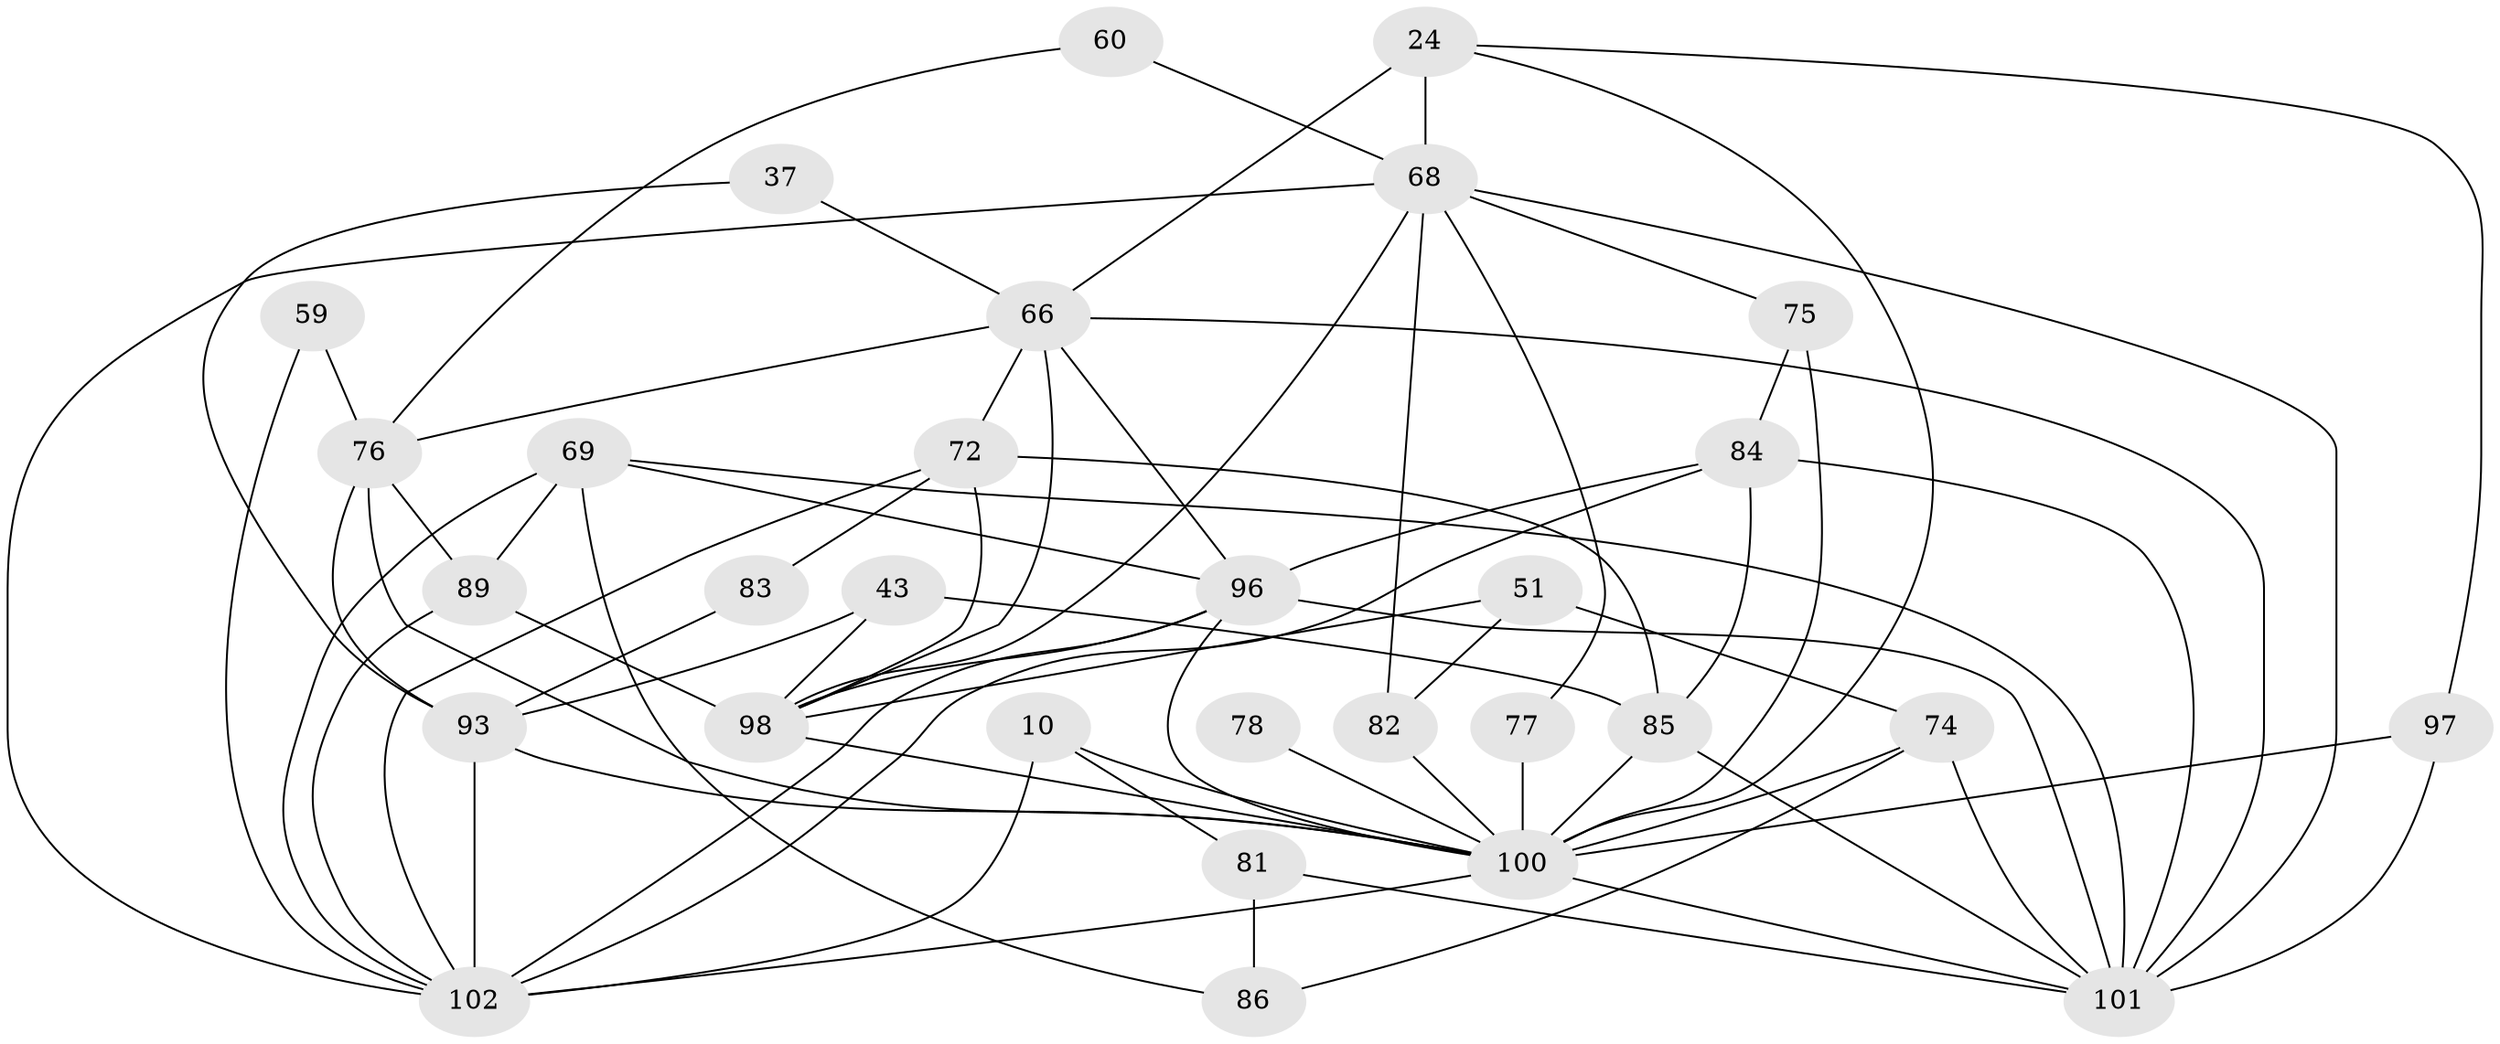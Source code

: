 // original degree distribution, {3: 0.2549019607843137, 2: 0.1568627450980392, 5: 0.23529411764705882, 4: 0.22549019607843138, 6: 0.0784313725490196, 8: 0.029411764705882353, 7: 0.0196078431372549}
// Generated by graph-tools (version 1.1) at 2025/53/03/04/25 21:53:52]
// undirected, 30 vertices, 72 edges
graph export_dot {
graph [start="1"]
  node [color=gray90,style=filled];
  10 [super="+1"];
  24 [super="+18"];
  37;
  43;
  51;
  59;
  60;
  66 [super="+20+44+40"];
  68 [super="+53+52"];
  69 [super="+3"];
  72 [super="+62"];
  74 [super="+71+61"];
  75;
  76 [super="+14+63"];
  77 [super="+65"];
  78;
  81 [super="+27"];
  82;
  83;
  84 [super="+4+32"];
  85 [super="+17+79"];
  86;
  89 [super="+5"];
  93 [super="+57"];
  96 [super="+29+46"];
  97 [super="+47"];
  98 [super="+73+58+34+88"];
  100 [super="+36+92+95"];
  101 [super="+21+91+64+99+67"];
  102 [super="+26+54+90+23"];
  10 -- 81;
  10 -- 102;
  10 -- 100 [weight=3];
  24 -- 66;
  24 -- 97;
  24 -- 68 [weight=2];
  24 -- 100;
  37 -- 66;
  37 -- 93;
  43 -- 93;
  43 -- 98;
  43 -- 85;
  51 -- 82;
  51 -- 98;
  51 -- 74;
  59 -- 76;
  59 -- 102;
  60 -- 76;
  60 -- 68;
  66 -- 72 [weight=2];
  66 -- 76 [weight=3];
  66 -- 96;
  66 -- 98 [weight=2];
  66 -- 101 [weight=3];
  68 -- 75;
  68 -- 98 [weight=2];
  68 -- 82 [weight=2];
  68 -- 102;
  68 -- 77;
  68 -- 101;
  69 -- 86;
  69 -- 89 [weight=2];
  69 -- 96;
  69 -- 101 [weight=2];
  69 -- 102 [weight=2];
  72 -- 98 [weight=2];
  72 -- 83;
  72 -- 102;
  72 -- 85;
  74 -- 86;
  74 -- 100 [weight=6];
  74 -- 101 [weight=2];
  75 -- 84;
  75 -- 100 [weight=2];
  76 -- 89 [weight=2];
  76 -- 93 [weight=2];
  76 -- 100 [weight=5];
  77 -- 100 [weight=2];
  78 -- 100 [weight=2];
  81 -- 86 [weight=2];
  81 -- 101;
  82 -- 100 [weight=2];
  83 -- 93;
  84 -- 96 [weight=3];
  84 -- 102;
  84 -- 101 [weight=3];
  84 -- 85;
  85 -- 100 [weight=3];
  85 -- 101;
  89 -- 102 [weight=2];
  89 -- 98;
  93 -- 100;
  93 -- 102 [weight=2];
  96 -- 98 [weight=3];
  96 -- 102;
  96 -- 101 [weight=2];
  96 -- 100;
  97 -- 100 [weight=4];
  97 -- 101 [weight=3];
  98 -- 100 [weight=3];
  100 -- 101 [weight=4];
  100 -- 102 [weight=4];
}
